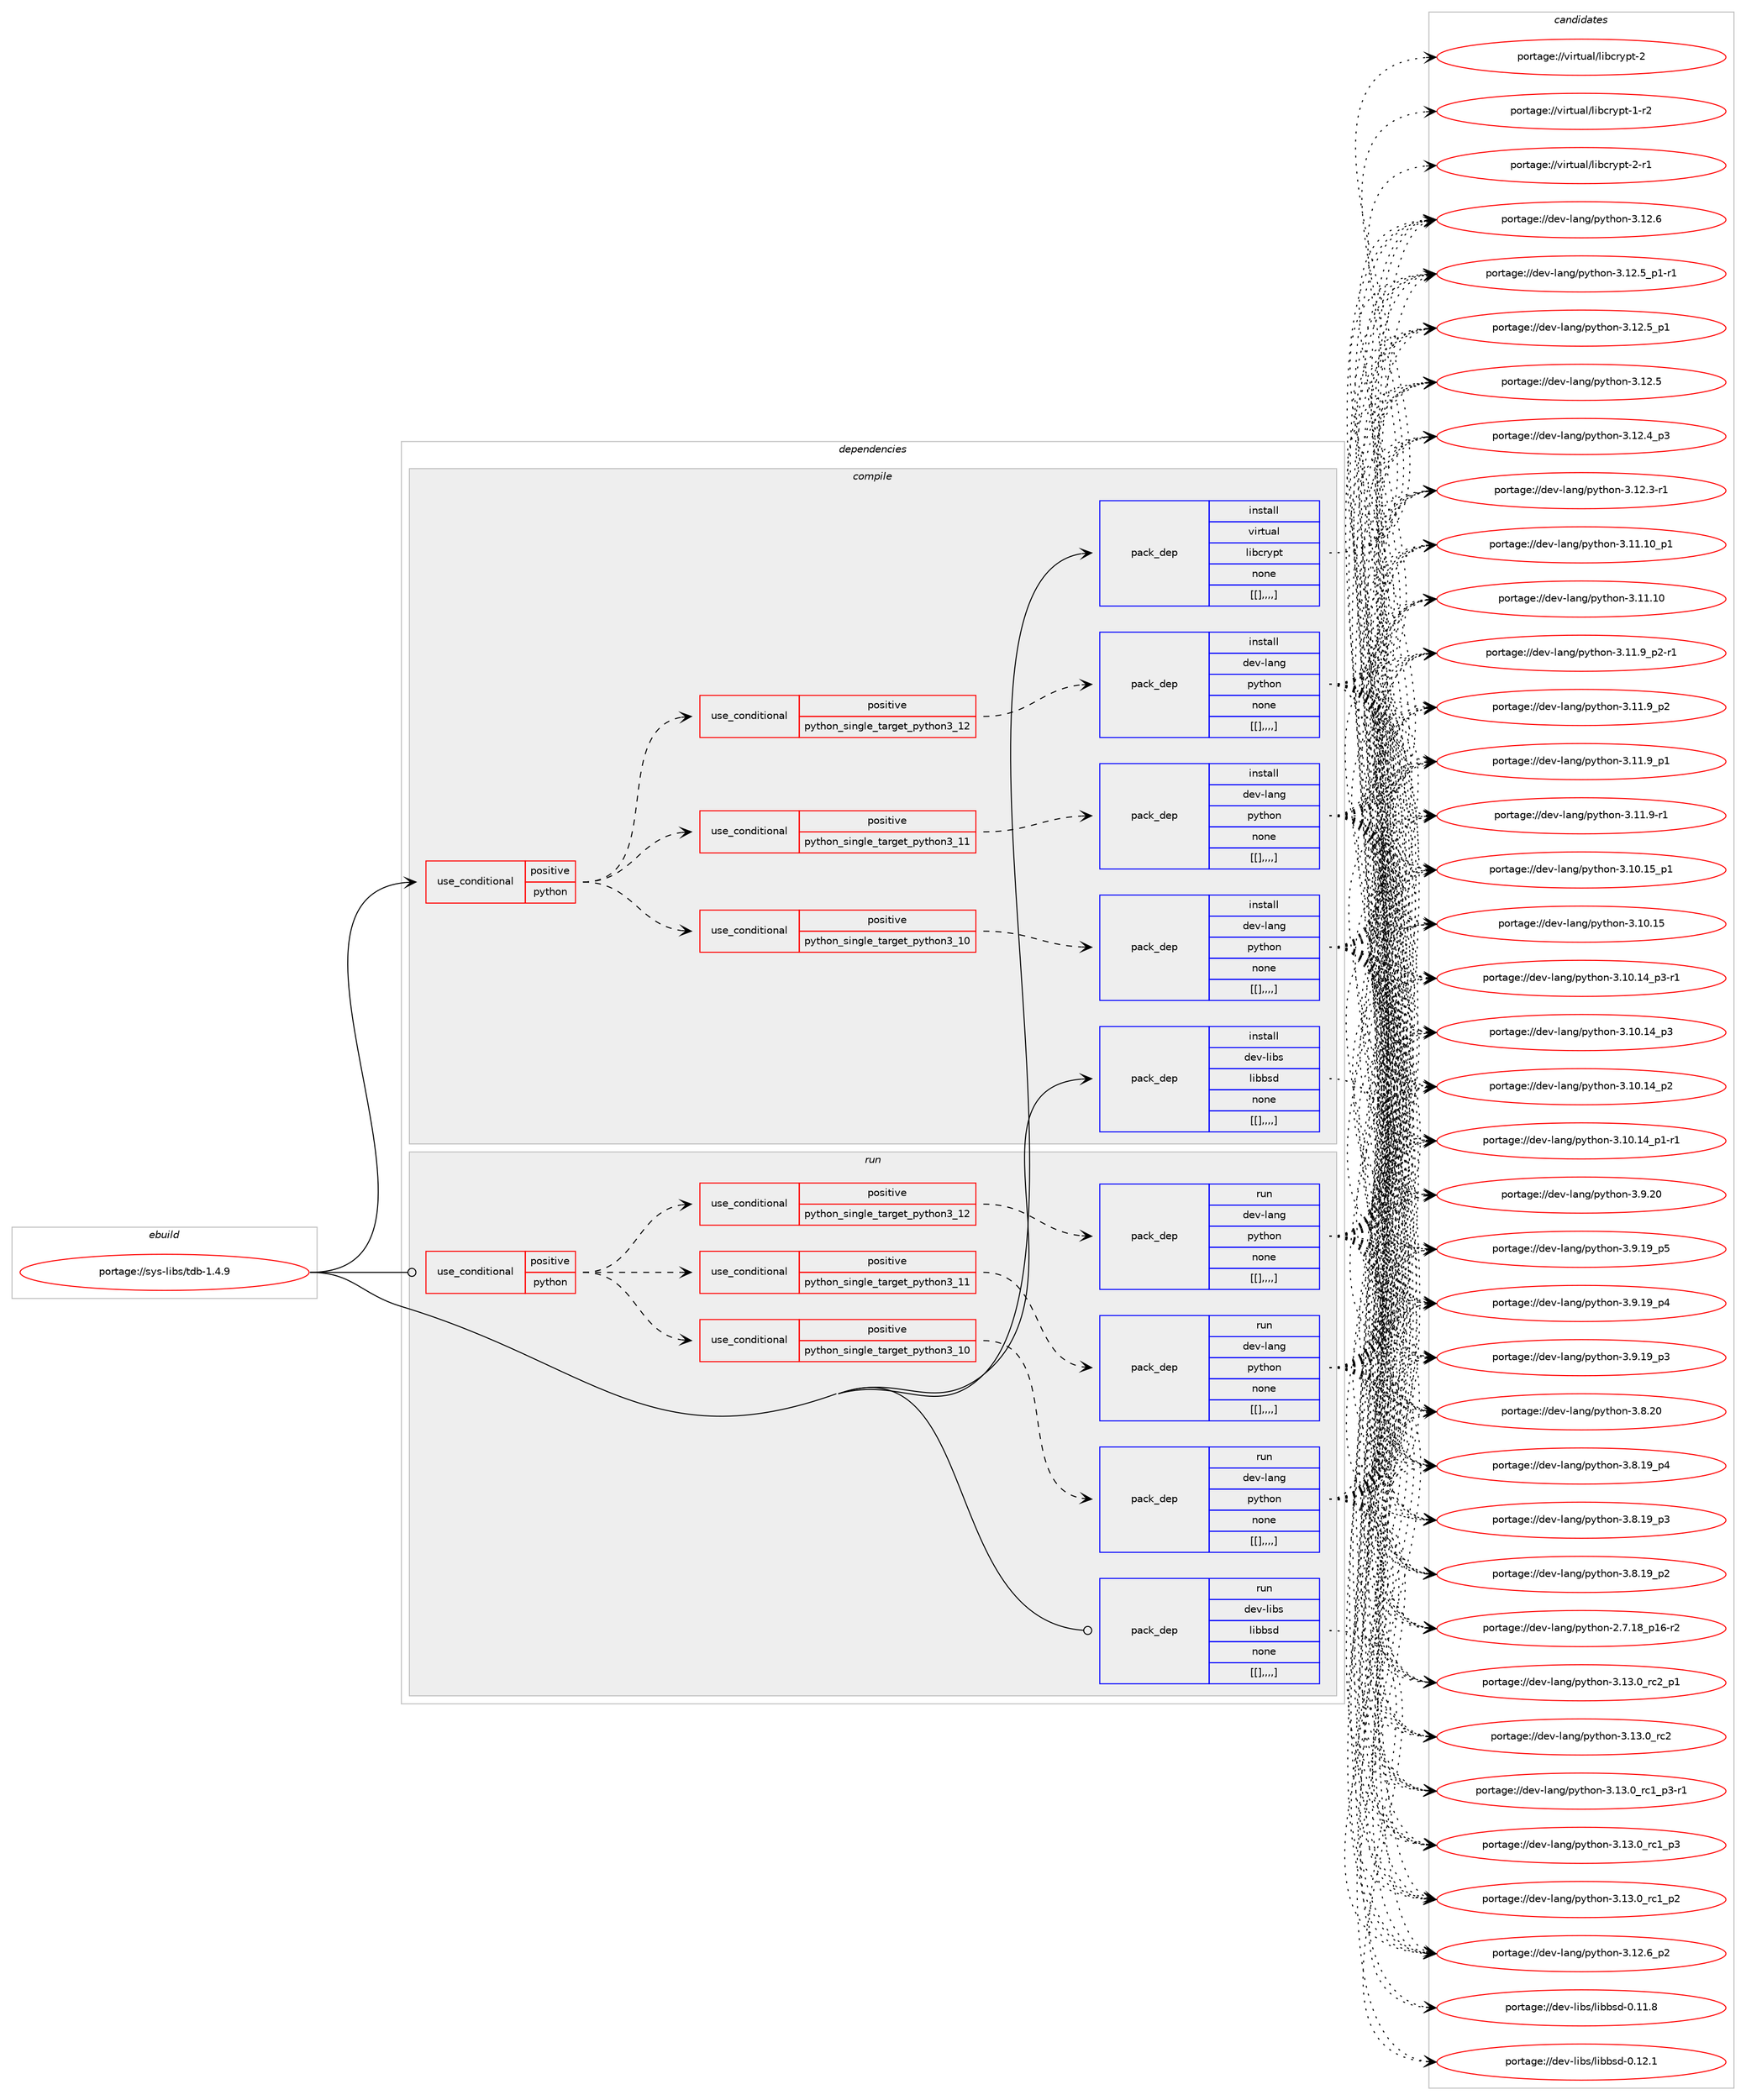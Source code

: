 digraph prolog {

# *************
# Graph options
# *************

newrank=true;
concentrate=true;
compound=true;
graph [rankdir=LR,fontname=Helvetica,fontsize=10,ranksep=1.5];#, ranksep=2.5, nodesep=0.2];
edge  [arrowhead=vee];
node  [fontname=Helvetica,fontsize=10];

# **********
# The ebuild
# **********

subgraph cluster_leftcol {
color=gray;
label=<<i>ebuild</i>>;
id [label="portage://sys-libs/tdb-1.4.9", color=red, width=4, href="../sys-libs/tdb-1.4.9.svg"];
}

# ****************
# The dependencies
# ****************

subgraph cluster_midcol {
color=gray;
label=<<i>dependencies</i>>;
subgraph cluster_compile {
fillcolor="#eeeeee";
style=filled;
label=<<i>compile</i>>;
subgraph cond10561 {
dependency28383 [label=<<TABLE BORDER="0" CELLBORDER="1" CELLSPACING="0" CELLPADDING="4"><TR><TD ROWSPAN="3" CELLPADDING="10">use_conditional</TD></TR><TR><TD>positive</TD></TR><TR><TD>python</TD></TR></TABLE>>, shape=none, color=red];
subgraph cond10562 {
dependency28384 [label=<<TABLE BORDER="0" CELLBORDER="1" CELLSPACING="0" CELLPADDING="4"><TR><TD ROWSPAN="3" CELLPADDING="10">use_conditional</TD></TR><TR><TD>positive</TD></TR><TR><TD>python_single_target_python3_10</TD></TR></TABLE>>, shape=none, color=red];
subgraph pack17744 {
dependency28385 [label=<<TABLE BORDER="0" CELLBORDER="1" CELLSPACING="0" CELLPADDING="4" WIDTH="220"><TR><TD ROWSPAN="6" CELLPADDING="30">pack_dep</TD></TR><TR><TD WIDTH="110">install</TD></TR><TR><TD>dev-lang</TD></TR><TR><TD>python</TD></TR><TR><TD>none</TD></TR><TR><TD>[[],,,,]</TD></TR></TABLE>>, shape=none, color=blue];
}
dependency28384:e -> dependency28385:w [weight=20,style="dashed",arrowhead="vee"];
}
dependency28383:e -> dependency28384:w [weight=20,style="dashed",arrowhead="vee"];
subgraph cond10563 {
dependency28386 [label=<<TABLE BORDER="0" CELLBORDER="1" CELLSPACING="0" CELLPADDING="4"><TR><TD ROWSPAN="3" CELLPADDING="10">use_conditional</TD></TR><TR><TD>positive</TD></TR><TR><TD>python_single_target_python3_11</TD></TR></TABLE>>, shape=none, color=red];
subgraph pack17745 {
dependency28387 [label=<<TABLE BORDER="0" CELLBORDER="1" CELLSPACING="0" CELLPADDING="4" WIDTH="220"><TR><TD ROWSPAN="6" CELLPADDING="30">pack_dep</TD></TR><TR><TD WIDTH="110">install</TD></TR><TR><TD>dev-lang</TD></TR><TR><TD>python</TD></TR><TR><TD>none</TD></TR><TR><TD>[[],,,,]</TD></TR></TABLE>>, shape=none, color=blue];
}
dependency28386:e -> dependency28387:w [weight=20,style="dashed",arrowhead="vee"];
}
dependency28383:e -> dependency28386:w [weight=20,style="dashed",arrowhead="vee"];
subgraph cond10564 {
dependency28388 [label=<<TABLE BORDER="0" CELLBORDER="1" CELLSPACING="0" CELLPADDING="4"><TR><TD ROWSPAN="3" CELLPADDING="10">use_conditional</TD></TR><TR><TD>positive</TD></TR><TR><TD>python_single_target_python3_12</TD></TR></TABLE>>, shape=none, color=red];
subgraph pack17746 {
dependency28389 [label=<<TABLE BORDER="0" CELLBORDER="1" CELLSPACING="0" CELLPADDING="4" WIDTH="220"><TR><TD ROWSPAN="6" CELLPADDING="30">pack_dep</TD></TR><TR><TD WIDTH="110">install</TD></TR><TR><TD>dev-lang</TD></TR><TR><TD>python</TD></TR><TR><TD>none</TD></TR><TR><TD>[[],,,,]</TD></TR></TABLE>>, shape=none, color=blue];
}
dependency28388:e -> dependency28389:w [weight=20,style="dashed",arrowhead="vee"];
}
dependency28383:e -> dependency28388:w [weight=20,style="dashed",arrowhead="vee"];
}
id:e -> dependency28383:w [weight=20,style="solid",arrowhead="vee"];
subgraph pack17747 {
dependency28390 [label=<<TABLE BORDER="0" CELLBORDER="1" CELLSPACING="0" CELLPADDING="4" WIDTH="220"><TR><TD ROWSPAN="6" CELLPADDING="30">pack_dep</TD></TR><TR><TD WIDTH="110">install</TD></TR><TR><TD>dev-libs</TD></TR><TR><TD>libbsd</TD></TR><TR><TD>none</TD></TR><TR><TD>[[],,,,]</TD></TR></TABLE>>, shape=none, color=blue];
}
id:e -> dependency28390:w [weight=20,style="solid",arrowhead="vee"];
subgraph pack17748 {
dependency28391 [label=<<TABLE BORDER="0" CELLBORDER="1" CELLSPACING="0" CELLPADDING="4" WIDTH="220"><TR><TD ROWSPAN="6" CELLPADDING="30">pack_dep</TD></TR><TR><TD WIDTH="110">install</TD></TR><TR><TD>virtual</TD></TR><TR><TD>libcrypt</TD></TR><TR><TD>none</TD></TR><TR><TD>[[],,,,]</TD></TR></TABLE>>, shape=none, color=blue];
}
id:e -> dependency28391:w [weight=20,style="solid",arrowhead="vee"];
}
subgraph cluster_compileandrun {
fillcolor="#eeeeee";
style=filled;
label=<<i>compile and run</i>>;
}
subgraph cluster_run {
fillcolor="#eeeeee";
style=filled;
label=<<i>run</i>>;
subgraph cond10565 {
dependency28392 [label=<<TABLE BORDER="0" CELLBORDER="1" CELLSPACING="0" CELLPADDING="4"><TR><TD ROWSPAN="3" CELLPADDING="10">use_conditional</TD></TR><TR><TD>positive</TD></TR><TR><TD>python</TD></TR></TABLE>>, shape=none, color=red];
subgraph cond10566 {
dependency28393 [label=<<TABLE BORDER="0" CELLBORDER="1" CELLSPACING="0" CELLPADDING="4"><TR><TD ROWSPAN="3" CELLPADDING="10">use_conditional</TD></TR><TR><TD>positive</TD></TR><TR><TD>python_single_target_python3_10</TD></TR></TABLE>>, shape=none, color=red];
subgraph pack17749 {
dependency28394 [label=<<TABLE BORDER="0" CELLBORDER="1" CELLSPACING="0" CELLPADDING="4" WIDTH="220"><TR><TD ROWSPAN="6" CELLPADDING="30">pack_dep</TD></TR><TR><TD WIDTH="110">run</TD></TR><TR><TD>dev-lang</TD></TR><TR><TD>python</TD></TR><TR><TD>none</TD></TR><TR><TD>[[],,,,]</TD></TR></TABLE>>, shape=none, color=blue];
}
dependency28393:e -> dependency28394:w [weight=20,style="dashed",arrowhead="vee"];
}
dependency28392:e -> dependency28393:w [weight=20,style="dashed",arrowhead="vee"];
subgraph cond10567 {
dependency28395 [label=<<TABLE BORDER="0" CELLBORDER="1" CELLSPACING="0" CELLPADDING="4"><TR><TD ROWSPAN="3" CELLPADDING="10">use_conditional</TD></TR><TR><TD>positive</TD></TR><TR><TD>python_single_target_python3_11</TD></TR></TABLE>>, shape=none, color=red];
subgraph pack17750 {
dependency28396 [label=<<TABLE BORDER="0" CELLBORDER="1" CELLSPACING="0" CELLPADDING="4" WIDTH="220"><TR><TD ROWSPAN="6" CELLPADDING="30">pack_dep</TD></TR><TR><TD WIDTH="110">run</TD></TR><TR><TD>dev-lang</TD></TR><TR><TD>python</TD></TR><TR><TD>none</TD></TR><TR><TD>[[],,,,]</TD></TR></TABLE>>, shape=none, color=blue];
}
dependency28395:e -> dependency28396:w [weight=20,style="dashed",arrowhead="vee"];
}
dependency28392:e -> dependency28395:w [weight=20,style="dashed",arrowhead="vee"];
subgraph cond10568 {
dependency28397 [label=<<TABLE BORDER="0" CELLBORDER="1" CELLSPACING="0" CELLPADDING="4"><TR><TD ROWSPAN="3" CELLPADDING="10">use_conditional</TD></TR><TR><TD>positive</TD></TR><TR><TD>python_single_target_python3_12</TD></TR></TABLE>>, shape=none, color=red];
subgraph pack17751 {
dependency28398 [label=<<TABLE BORDER="0" CELLBORDER="1" CELLSPACING="0" CELLPADDING="4" WIDTH="220"><TR><TD ROWSPAN="6" CELLPADDING="30">pack_dep</TD></TR><TR><TD WIDTH="110">run</TD></TR><TR><TD>dev-lang</TD></TR><TR><TD>python</TD></TR><TR><TD>none</TD></TR><TR><TD>[[],,,,]</TD></TR></TABLE>>, shape=none, color=blue];
}
dependency28397:e -> dependency28398:w [weight=20,style="dashed",arrowhead="vee"];
}
dependency28392:e -> dependency28397:w [weight=20,style="dashed",arrowhead="vee"];
}
id:e -> dependency28392:w [weight=20,style="solid",arrowhead="odot"];
subgraph pack17752 {
dependency28399 [label=<<TABLE BORDER="0" CELLBORDER="1" CELLSPACING="0" CELLPADDING="4" WIDTH="220"><TR><TD ROWSPAN="6" CELLPADDING="30">pack_dep</TD></TR><TR><TD WIDTH="110">run</TD></TR><TR><TD>dev-libs</TD></TR><TR><TD>libbsd</TD></TR><TR><TD>none</TD></TR><TR><TD>[[],,,,]</TD></TR></TABLE>>, shape=none, color=blue];
}
id:e -> dependency28399:w [weight=20,style="solid",arrowhead="odot"];
}
}

# **************
# The candidates
# **************

subgraph cluster_choices {
rank=same;
color=gray;
label=<<i>candidates</i>>;

subgraph choice17744 {
color=black;
nodesep=1;
choice100101118451089711010347112121116104111110455146495146489511499509511249 [label="portage://dev-lang/python-3.13.0_rc2_p1", color=red, width=4,href="../dev-lang/python-3.13.0_rc2_p1.svg"];
choice10010111845108971101034711212111610411111045514649514648951149950 [label="portage://dev-lang/python-3.13.0_rc2", color=red, width=4,href="../dev-lang/python-3.13.0_rc2.svg"];
choice1001011184510897110103471121211161041111104551464951464895114994995112514511449 [label="portage://dev-lang/python-3.13.0_rc1_p3-r1", color=red, width=4,href="../dev-lang/python-3.13.0_rc1_p3-r1.svg"];
choice100101118451089711010347112121116104111110455146495146489511499499511251 [label="portage://dev-lang/python-3.13.0_rc1_p3", color=red, width=4,href="../dev-lang/python-3.13.0_rc1_p3.svg"];
choice100101118451089711010347112121116104111110455146495146489511499499511250 [label="portage://dev-lang/python-3.13.0_rc1_p2", color=red, width=4,href="../dev-lang/python-3.13.0_rc1_p2.svg"];
choice100101118451089711010347112121116104111110455146495046549511250 [label="portage://dev-lang/python-3.12.6_p2", color=red, width=4,href="../dev-lang/python-3.12.6_p2.svg"];
choice10010111845108971101034711212111610411111045514649504654 [label="portage://dev-lang/python-3.12.6", color=red, width=4,href="../dev-lang/python-3.12.6.svg"];
choice1001011184510897110103471121211161041111104551464950465395112494511449 [label="portage://dev-lang/python-3.12.5_p1-r1", color=red, width=4,href="../dev-lang/python-3.12.5_p1-r1.svg"];
choice100101118451089711010347112121116104111110455146495046539511249 [label="portage://dev-lang/python-3.12.5_p1", color=red, width=4,href="../dev-lang/python-3.12.5_p1.svg"];
choice10010111845108971101034711212111610411111045514649504653 [label="portage://dev-lang/python-3.12.5", color=red, width=4,href="../dev-lang/python-3.12.5.svg"];
choice100101118451089711010347112121116104111110455146495046529511251 [label="portage://dev-lang/python-3.12.4_p3", color=red, width=4,href="../dev-lang/python-3.12.4_p3.svg"];
choice100101118451089711010347112121116104111110455146495046514511449 [label="portage://dev-lang/python-3.12.3-r1", color=red, width=4,href="../dev-lang/python-3.12.3-r1.svg"];
choice10010111845108971101034711212111610411111045514649494649489511249 [label="portage://dev-lang/python-3.11.10_p1", color=red, width=4,href="../dev-lang/python-3.11.10_p1.svg"];
choice1001011184510897110103471121211161041111104551464949464948 [label="portage://dev-lang/python-3.11.10", color=red, width=4,href="../dev-lang/python-3.11.10.svg"];
choice1001011184510897110103471121211161041111104551464949465795112504511449 [label="portage://dev-lang/python-3.11.9_p2-r1", color=red, width=4,href="../dev-lang/python-3.11.9_p2-r1.svg"];
choice100101118451089711010347112121116104111110455146494946579511250 [label="portage://dev-lang/python-3.11.9_p2", color=red, width=4,href="../dev-lang/python-3.11.9_p2.svg"];
choice100101118451089711010347112121116104111110455146494946579511249 [label="portage://dev-lang/python-3.11.9_p1", color=red, width=4,href="../dev-lang/python-3.11.9_p1.svg"];
choice100101118451089711010347112121116104111110455146494946574511449 [label="portage://dev-lang/python-3.11.9-r1", color=red, width=4,href="../dev-lang/python-3.11.9-r1.svg"];
choice10010111845108971101034711212111610411111045514649484649539511249 [label="portage://dev-lang/python-3.10.15_p1", color=red, width=4,href="../dev-lang/python-3.10.15_p1.svg"];
choice1001011184510897110103471121211161041111104551464948464953 [label="portage://dev-lang/python-3.10.15", color=red, width=4,href="../dev-lang/python-3.10.15.svg"];
choice100101118451089711010347112121116104111110455146494846495295112514511449 [label="portage://dev-lang/python-3.10.14_p3-r1", color=red, width=4,href="../dev-lang/python-3.10.14_p3-r1.svg"];
choice10010111845108971101034711212111610411111045514649484649529511251 [label="portage://dev-lang/python-3.10.14_p3", color=red, width=4,href="../dev-lang/python-3.10.14_p3.svg"];
choice10010111845108971101034711212111610411111045514649484649529511250 [label="portage://dev-lang/python-3.10.14_p2", color=red, width=4,href="../dev-lang/python-3.10.14_p2.svg"];
choice100101118451089711010347112121116104111110455146494846495295112494511449 [label="portage://dev-lang/python-3.10.14_p1-r1", color=red, width=4,href="../dev-lang/python-3.10.14_p1-r1.svg"];
choice10010111845108971101034711212111610411111045514657465048 [label="portage://dev-lang/python-3.9.20", color=red, width=4,href="../dev-lang/python-3.9.20.svg"];
choice100101118451089711010347112121116104111110455146574649579511253 [label="portage://dev-lang/python-3.9.19_p5", color=red, width=4,href="../dev-lang/python-3.9.19_p5.svg"];
choice100101118451089711010347112121116104111110455146574649579511252 [label="portage://dev-lang/python-3.9.19_p4", color=red, width=4,href="../dev-lang/python-3.9.19_p4.svg"];
choice100101118451089711010347112121116104111110455146574649579511251 [label="portage://dev-lang/python-3.9.19_p3", color=red, width=4,href="../dev-lang/python-3.9.19_p3.svg"];
choice10010111845108971101034711212111610411111045514656465048 [label="portage://dev-lang/python-3.8.20", color=red, width=4,href="../dev-lang/python-3.8.20.svg"];
choice100101118451089711010347112121116104111110455146564649579511252 [label="portage://dev-lang/python-3.8.19_p4", color=red, width=4,href="../dev-lang/python-3.8.19_p4.svg"];
choice100101118451089711010347112121116104111110455146564649579511251 [label="portage://dev-lang/python-3.8.19_p3", color=red, width=4,href="../dev-lang/python-3.8.19_p3.svg"];
choice100101118451089711010347112121116104111110455146564649579511250 [label="portage://dev-lang/python-3.8.19_p2", color=red, width=4,href="../dev-lang/python-3.8.19_p2.svg"];
choice100101118451089711010347112121116104111110455046554649569511249544511450 [label="portage://dev-lang/python-2.7.18_p16-r2", color=red, width=4,href="../dev-lang/python-2.7.18_p16-r2.svg"];
dependency28385:e -> choice100101118451089711010347112121116104111110455146495146489511499509511249:w [style=dotted,weight="100"];
dependency28385:e -> choice10010111845108971101034711212111610411111045514649514648951149950:w [style=dotted,weight="100"];
dependency28385:e -> choice1001011184510897110103471121211161041111104551464951464895114994995112514511449:w [style=dotted,weight="100"];
dependency28385:e -> choice100101118451089711010347112121116104111110455146495146489511499499511251:w [style=dotted,weight="100"];
dependency28385:e -> choice100101118451089711010347112121116104111110455146495146489511499499511250:w [style=dotted,weight="100"];
dependency28385:e -> choice100101118451089711010347112121116104111110455146495046549511250:w [style=dotted,weight="100"];
dependency28385:e -> choice10010111845108971101034711212111610411111045514649504654:w [style=dotted,weight="100"];
dependency28385:e -> choice1001011184510897110103471121211161041111104551464950465395112494511449:w [style=dotted,weight="100"];
dependency28385:e -> choice100101118451089711010347112121116104111110455146495046539511249:w [style=dotted,weight="100"];
dependency28385:e -> choice10010111845108971101034711212111610411111045514649504653:w [style=dotted,weight="100"];
dependency28385:e -> choice100101118451089711010347112121116104111110455146495046529511251:w [style=dotted,weight="100"];
dependency28385:e -> choice100101118451089711010347112121116104111110455146495046514511449:w [style=dotted,weight="100"];
dependency28385:e -> choice10010111845108971101034711212111610411111045514649494649489511249:w [style=dotted,weight="100"];
dependency28385:e -> choice1001011184510897110103471121211161041111104551464949464948:w [style=dotted,weight="100"];
dependency28385:e -> choice1001011184510897110103471121211161041111104551464949465795112504511449:w [style=dotted,weight="100"];
dependency28385:e -> choice100101118451089711010347112121116104111110455146494946579511250:w [style=dotted,weight="100"];
dependency28385:e -> choice100101118451089711010347112121116104111110455146494946579511249:w [style=dotted,weight="100"];
dependency28385:e -> choice100101118451089711010347112121116104111110455146494946574511449:w [style=dotted,weight="100"];
dependency28385:e -> choice10010111845108971101034711212111610411111045514649484649539511249:w [style=dotted,weight="100"];
dependency28385:e -> choice1001011184510897110103471121211161041111104551464948464953:w [style=dotted,weight="100"];
dependency28385:e -> choice100101118451089711010347112121116104111110455146494846495295112514511449:w [style=dotted,weight="100"];
dependency28385:e -> choice10010111845108971101034711212111610411111045514649484649529511251:w [style=dotted,weight="100"];
dependency28385:e -> choice10010111845108971101034711212111610411111045514649484649529511250:w [style=dotted,weight="100"];
dependency28385:e -> choice100101118451089711010347112121116104111110455146494846495295112494511449:w [style=dotted,weight="100"];
dependency28385:e -> choice10010111845108971101034711212111610411111045514657465048:w [style=dotted,weight="100"];
dependency28385:e -> choice100101118451089711010347112121116104111110455146574649579511253:w [style=dotted,weight="100"];
dependency28385:e -> choice100101118451089711010347112121116104111110455146574649579511252:w [style=dotted,weight="100"];
dependency28385:e -> choice100101118451089711010347112121116104111110455146574649579511251:w [style=dotted,weight="100"];
dependency28385:e -> choice10010111845108971101034711212111610411111045514656465048:w [style=dotted,weight="100"];
dependency28385:e -> choice100101118451089711010347112121116104111110455146564649579511252:w [style=dotted,weight="100"];
dependency28385:e -> choice100101118451089711010347112121116104111110455146564649579511251:w [style=dotted,weight="100"];
dependency28385:e -> choice100101118451089711010347112121116104111110455146564649579511250:w [style=dotted,weight="100"];
dependency28385:e -> choice100101118451089711010347112121116104111110455046554649569511249544511450:w [style=dotted,weight="100"];
}
subgraph choice17745 {
color=black;
nodesep=1;
choice100101118451089711010347112121116104111110455146495146489511499509511249 [label="portage://dev-lang/python-3.13.0_rc2_p1", color=red, width=4,href="../dev-lang/python-3.13.0_rc2_p1.svg"];
choice10010111845108971101034711212111610411111045514649514648951149950 [label="portage://dev-lang/python-3.13.0_rc2", color=red, width=4,href="../dev-lang/python-3.13.0_rc2.svg"];
choice1001011184510897110103471121211161041111104551464951464895114994995112514511449 [label="portage://dev-lang/python-3.13.0_rc1_p3-r1", color=red, width=4,href="../dev-lang/python-3.13.0_rc1_p3-r1.svg"];
choice100101118451089711010347112121116104111110455146495146489511499499511251 [label="portage://dev-lang/python-3.13.0_rc1_p3", color=red, width=4,href="../dev-lang/python-3.13.0_rc1_p3.svg"];
choice100101118451089711010347112121116104111110455146495146489511499499511250 [label="portage://dev-lang/python-3.13.0_rc1_p2", color=red, width=4,href="../dev-lang/python-3.13.0_rc1_p2.svg"];
choice100101118451089711010347112121116104111110455146495046549511250 [label="portage://dev-lang/python-3.12.6_p2", color=red, width=4,href="../dev-lang/python-3.12.6_p2.svg"];
choice10010111845108971101034711212111610411111045514649504654 [label="portage://dev-lang/python-3.12.6", color=red, width=4,href="../dev-lang/python-3.12.6.svg"];
choice1001011184510897110103471121211161041111104551464950465395112494511449 [label="portage://dev-lang/python-3.12.5_p1-r1", color=red, width=4,href="../dev-lang/python-3.12.5_p1-r1.svg"];
choice100101118451089711010347112121116104111110455146495046539511249 [label="portage://dev-lang/python-3.12.5_p1", color=red, width=4,href="../dev-lang/python-3.12.5_p1.svg"];
choice10010111845108971101034711212111610411111045514649504653 [label="portage://dev-lang/python-3.12.5", color=red, width=4,href="../dev-lang/python-3.12.5.svg"];
choice100101118451089711010347112121116104111110455146495046529511251 [label="portage://dev-lang/python-3.12.4_p3", color=red, width=4,href="../dev-lang/python-3.12.4_p3.svg"];
choice100101118451089711010347112121116104111110455146495046514511449 [label="portage://dev-lang/python-3.12.3-r1", color=red, width=4,href="../dev-lang/python-3.12.3-r1.svg"];
choice10010111845108971101034711212111610411111045514649494649489511249 [label="portage://dev-lang/python-3.11.10_p1", color=red, width=4,href="../dev-lang/python-3.11.10_p1.svg"];
choice1001011184510897110103471121211161041111104551464949464948 [label="portage://dev-lang/python-3.11.10", color=red, width=4,href="../dev-lang/python-3.11.10.svg"];
choice1001011184510897110103471121211161041111104551464949465795112504511449 [label="portage://dev-lang/python-3.11.9_p2-r1", color=red, width=4,href="../dev-lang/python-3.11.9_p2-r1.svg"];
choice100101118451089711010347112121116104111110455146494946579511250 [label="portage://dev-lang/python-3.11.9_p2", color=red, width=4,href="../dev-lang/python-3.11.9_p2.svg"];
choice100101118451089711010347112121116104111110455146494946579511249 [label="portage://dev-lang/python-3.11.9_p1", color=red, width=4,href="../dev-lang/python-3.11.9_p1.svg"];
choice100101118451089711010347112121116104111110455146494946574511449 [label="portage://dev-lang/python-3.11.9-r1", color=red, width=4,href="../dev-lang/python-3.11.9-r1.svg"];
choice10010111845108971101034711212111610411111045514649484649539511249 [label="portage://dev-lang/python-3.10.15_p1", color=red, width=4,href="../dev-lang/python-3.10.15_p1.svg"];
choice1001011184510897110103471121211161041111104551464948464953 [label="portage://dev-lang/python-3.10.15", color=red, width=4,href="../dev-lang/python-3.10.15.svg"];
choice100101118451089711010347112121116104111110455146494846495295112514511449 [label="portage://dev-lang/python-3.10.14_p3-r1", color=red, width=4,href="../dev-lang/python-3.10.14_p3-r1.svg"];
choice10010111845108971101034711212111610411111045514649484649529511251 [label="portage://dev-lang/python-3.10.14_p3", color=red, width=4,href="../dev-lang/python-3.10.14_p3.svg"];
choice10010111845108971101034711212111610411111045514649484649529511250 [label="portage://dev-lang/python-3.10.14_p2", color=red, width=4,href="../dev-lang/python-3.10.14_p2.svg"];
choice100101118451089711010347112121116104111110455146494846495295112494511449 [label="portage://dev-lang/python-3.10.14_p1-r1", color=red, width=4,href="../dev-lang/python-3.10.14_p1-r1.svg"];
choice10010111845108971101034711212111610411111045514657465048 [label="portage://dev-lang/python-3.9.20", color=red, width=4,href="../dev-lang/python-3.9.20.svg"];
choice100101118451089711010347112121116104111110455146574649579511253 [label="portage://dev-lang/python-3.9.19_p5", color=red, width=4,href="../dev-lang/python-3.9.19_p5.svg"];
choice100101118451089711010347112121116104111110455146574649579511252 [label="portage://dev-lang/python-3.9.19_p4", color=red, width=4,href="../dev-lang/python-3.9.19_p4.svg"];
choice100101118451089711010347112121116104111110455146574649579511251 [label="portage://dev-lang/python-3.9.19_p3", color=red, width=4,href="../dev-lang/python-3.9.19_p3.svg"];
choice10010111845108971101034711212111610411111045514656465048 [label="portage://dev-lang/python-3.8.20", color=red, width=4,href="../dev-lang/python-3.8.20.svg"];
choice100101118451089711010347112121116104111110455146564649579511252 [label="portage://dev-lang/python-3.8.19_p4", color=red, width=4,href="../dev-lang/python-3.8.19_p4.svg"];
choice100101118451089711010347112121116104111110455146564649579511251 [label="portage://dev-lang/python-3.8.19_p3", color=red, width=4,href="../dev-lang/python-3.8.19_p3.svg"];
choice100101118451089711010347112121116104111110455146564649579511250 [label="portage://dev-lang/python-3.8.19_p2", color=red, width=4,href="../dev-lang/python-3.8.19_p2.svg"];
choice100101118451089711010347112121116104111110455046554649569511249544511450 [label="portage://dev-lang/python-2.7.18_p16-r2", color=red, width=4,href="../dev-lang/python-2.7.18_p16-r2.svg"];
dependency28387:e -> choice100101118451089711010347112121116104111110455146495146489511499509511249:w [style=dotted,weight="100"];
dependency28387:e -> choice10010111845108971101034711212111610411111045514649514648951149950:w [style=dotted,weight="100"];
dependency28387:e -> choice1001011184510897110103471121211161041111104551464951464895114994995112514511449:w [style=dotted,weight="100"];
dependency28387:e -> choice100101118451089711010347112121116104111110455146495146489511499499511251:w [style=dotted,weight="100"];
dependency28387:e -> choice100101118451089711010347112121116104111110455146495146489511499499511250:w [style=dotted,weight="100"];
dependency28387:e -> choice100101118451089711010347112121116104111110455146495046549511250:w [style=dotted,weight="100"];
dependency28387:e -> choice10010111845108971101034711212111610411111045514649504654:w [style=dotted,weight="100"];
dependency28387:e -> choice1001011184510897110103471121211161041111104551464950465395112494511449:w [style=dotted,weight="100"];
dependency28387:e -> choice100101118451089711010347112121116104111110455146495046539511249:w [style=dotted,weight="100"];
dependency28387:e -> choice10010111845108971101034711212111610411111045514649504653:w [style=dotted,weight="100"];
dependency28387:e -> choice100101118451089711010347112121116104111110455146495046529511251:w [style=dotted,weight="100"];
dependency28387:e -> choice100101118451089711010347112121116104111110455146495046514511449:w [style=dotted,weight="100"];
dependency28387:e -> choice10010111845108971101034711212111610411111045514649494649489511249:w [style=dotted,weight="100"];
dependency28387:e -> choice1001011184510897110103471121211161041111104551464949464948:w [style=dotted,weight="100"];
dependency28387:e -> choice1001011184510897110103471121211161041111104551464949465795112504511449:w [style=dotted,weight="100"];
dependency28387:e -> choice100101118451089711010347112121116104111110455146494946579511250:w [style=dotted,weight="100"];
dependency28387:e -> choice100101118451089711010347112121116104111110455146494946579511249:w [style=dotted,weight="100"];
dependency28387:e -> choice100101118451089711010347112121116104111110455146494946574511449:w [style=dotted,weight="100"];
dependency28387:e -> choice10010111845108971101034711212111610411111045514649484649539511249:w [style=dotted,weight="100"];
dependency28387:e -> choice1001011184510897110103471121211161041111104551464948464953:w [style=dotted,weight="100"];
dependency28387:e -> choice100101118451089711010347112121116104111110455146494846495295112514511449:w [style=dotted,weight="100"];
dependency28387:e -> choice10010111845108971101034711212111610411111045514649484649529511251:w [style=dotted,weight="100"];
dependency28387:e -> choice10010111845108971101034711212111610411111045514649484649529511250:w [style=dotted,weight="100"];
dependency28387:e -> choice100101118451089711010347112121116104111110455146494846495295112494511449:w [style=dotted,weight="100"];
dependency28387:e -> choice10010111845108971101034711212111610411111045514657465048:w [style=dotted,weight="100"];
dependency28387:e -> choice100101118451089711010347112121116104111110455146574649579511253:w [style=dotted,weight="100"];
dependency28387:e -> choice100101118451089711010347112121116104111110455146574649579511252:w [style=dotted,weight="100"];
dependency28387:e -> choice100101118451089711010347112121116104111110455146574649579511251:w [style=dotted,weight="100"];
dependency28387:e -> choice10010111845108971101034711212111610411111045514656465048:w [style=dotted,weight="100"];
dependency28387:e -> choice100101118451089711010347112121116104111110455146564649579511252:w [style=dotted,weight="100"];
dependency28387:e -> choice100101118451089711010347112121116104111110455146564649579511251:w [style=dotted,weight="100"];
dependency28387:e -> choice100101118451089711010347112121116104111110455146564649579511250:w [style=dotted,weight="100"];
dependency28387:e -> choice100101118451089711010347112121116104111110455046554649569511249544511450:w [style=dotted,weight="100"];
}
subgraph choice17746 {
color=black;
nodesep=1;
choice100101118451089711010347112121116104111110455146495146489511499509511249 [label="portage://dev-lang/python-3.13.0_rc2_p1", color=red, width=4,href="../dev-lang/python-3.13.0_rc2_p1.svg"];
choice10010111845108971101034711212111610411111045514649514648951149950 [label="portage://dev-lang/python-3.13.0_rc2", color=red, width=4,href="../dev-lang/python-3.13.0_rc2.svg"];
choice1001011184510897110103471121211161041111104551464951464895114994995112514511449 [label="portage://dev-lang/python-3.13.0_rc1_p3-r1", color=red, width=4,href="../dev-lang/python-3.13.0_rc1_p3-r1.svg"];
choice100101118451089711010347112121116104111110455146495146489511499499511251 [label="portage://dev-lang/python-3.13.0_rc1_p3", color=red, width=4,href="../dev-lang/python-3.13.0_rc1_p3.svg"];
choice100101118451089711010347112121116104111110455146495146489511499499511250 [label="portage://dev-lang/python-3.13.0_rc1_p2", color=red, width=4,href="../dev-lang/python-3.13.0_rc1_p2.svg"];
choice100101118451089711010347112121116104111110455146495046549511250 [label="portage://dev-lang/python-3.12.6_p2", color=red, width=4,href="../dev-lang/python-3.12.6_p2.svg"];
choice10010111845108971101034711212111610411111045514649504654 [label="portage://dev-lang/python-3.12.6", color=red, width=4,href="../dev-lang/python-3.12.6.svg"];
choice1001011184510897110103471121211161041111104551464950465395112494511449 [label="portage://dev-lang/python-3.12.5_p1-r1", color=red, width=4,href="../dev-lang/python-3.12.5_p1-r1.svg"];
choice100101118451089711010347112121116104111110455146495046539511249 [label="portage://dev-lang/python-3.12.5_p1", color=red, width=4,href="../dev-lang/python-3.12.5_p1.svg"];
choice10010111845108971101034711212111610411111045514649504653 [label="portage://dev-lang/python-3.12.5", color=red, width=4,href="../dev-lang/python-3.12.5.svg"];
choice100101118451089711010347112121116104111110455146495046529511251 [label="portage://dev-lang/python-3.12.4_p3", color=red, width=4,href="../dev-lang/python-3.12.4_p3.svg"];
choice100101118451089711010347112121116104111110455146495046514511449 [label="portage://dev-lang/python-3.12.3-r1", color=red, width=4,href="../dev-lang/python-3.12.3-r1.svg"];
choice10010111845108971101034711212111610411111045514649494649489511249 [label="portage://dev-lang/python-3.11.10_p1", color=red, width=4,href="../dev-lang/python-3.11.10_p1.svg"];
choice1001011184510897110103471121211161041111104551464949464948 [label="portage://dev-lang/python-3.11.10", color=red, width=4,href="../dev-lang/python-3.11.10.svg"];
choice1001011184510897110103471121211161041111104551464949465795112504511449 [label="portage://dev-lang/python-3.11.9_p2-r1", color=red, width=4,href="../dev-lang/python-3.11.9_p2-r1.svg"];
choice100101118451089711010347112121116104111110455146494946579511250 [label="portage://dev-lang/python-3.11.9_p2", color=red, width=4,href="../dev-lang/python-3.11.9_p2.svg"];
choice100101118451089711010347112121116104111110455146494946579511249 [label="portage://dev-lang/python-3.11.9_p1", color=red, width=4,href="../dev-lang/python-3.11.9_p1.svg"];
choice100101118451089711010347112121116104111110455146494946574511449 [label="portage://dev-lang/python-3.11.9-r1", color=red, width=4,href="../dev-lang/python-3.11.9-r1.svg"];
choice10010111845108971101034711212111610411111045514649484649539511249 [label="portage://dev-lang/python-3.10.15_p1", color=red, width=4,href="../dev-lang/python-3.10.15_p1.svg"];
choice1001011184510897110103471121211161041111104551464948464953 [label="portage://dev-lang/python-3.10.15", color=red, width=4,href="../dev-lang/python-3.10.15.svg"];
choice100101118451089711010347112121116104111110455146494846495295112514511449 [label="portage://dev-lang/python-3.10.14_p3-r1", color=red, width=4,href="../dev-lang/python-3.10.14_p3-r1.svg"];
choice10010111845108971101034711212111610411111045514649484649529511251 [label="portage://dev-lang/python-3.10.14_p3", color=red, width=4,href="../dev-lang/python-3.10.14_p3.svg"];
choice10010111845108971101034711212111610411111045514649484649529511250 [label="portage://dev-lang/python-3.10.14_p2", color=red, width=4,href="../dev-lang/python-3.10.14_p2.svg"];
choice100101118451089711010347112121116104111110455146494846495295112494511449 [label="portage://dev-lang/python-3.10.14_p1-r1", color=red, width=4,href="../dev-lang/python-3.10.14_p1-r1.svg"];
choice10010111845108971101034711212111610411111045514657465048 [label="portage://dev-lang/python-3.9.20", color=red, width=4,href="../dev-lang/python-3.9.20.svg"];
choice100101118451089711010347112121116104111110455146574649579511253 [label="portage://dev-lang/python-3.9.19_p5", color=red, width=4,href="../dev-lang/python-3.9.19_p5.svg"];
choice100101118451089711010347112121116104111110455146574649579511252 [label="portage://dev-lang/python-3.9.19_p4", color=red, width=4,href="../dev-lang/python-3.9.19_p4.svg"];
choice100101118451089711010347112121116104111110455146574649579511251 [label="portage://dev-lang/python-3.9.19_p3", color=red, width=4,href="../dev-lang/python-3.9.19_p3.svg"];
choice10010111845108971101034711212111610411111045514656465048 [label="portage://dev-lang/python-3.8.20", color=red, width=4,href="../dev-lang/python-3.8.20.svg"];
choice100101118451089711010347112121116104111110455146564649579511252 [label="portage://dev-lang/python-3.8.19_p4", color=red, width=4,href="../dev-lang/python-3.8.19_p4.svg"];
choice100101118451089711010347112121116104111110455146564649579511251 [label="portage://dev-lang/python-3.8.19_p3", color=red, width=4,href="../dev-lang/python-3.8.19_p3.svg"];
choice100101118451089711010347112121116104111110455146564649579511250 [label="portage://dev-lang/python-3.8.19_p2", color=red, width=4,href="../dev-lang/python-3.8.19_p2.svg"];
choice100101118451089711010347112121116104111110455046554649569511249544511450 [label="portage://dev-lang/python-2.7.18_p16-r2", color=red, width=4,href="../dev-lang/python-2.7.18_p16-r2.svg"];
dependency28389:e -> choice100101118451089711010347112121116104111110455146495146489511499509511249:w [style=dotted,weight="100"];
dependency28389:e -> choice10010111845108971101034711212111610411111045514649514648951149950:w [style=dotted,weight="100"];
dependency28389:e -> choice1001011184510897110103471121211161041111104551464951464895114994995112514511449:w [style=dotted,weight="100"];
dependency28389:e -> choice100101118451089711010347112121116104111110455146495146489511499499511251:w [style=dotted,weight="100"];
dependency28389:e -> choice100101118451089711010347112121116104111110455146495146489511499499511250:w [style=dotted,weight="100"];
dependency28389:e -> choice100101118451089711010347112121116104111110455146495046549511250:w [style=dotted,weight="100"];
dependency28389:e -> choice10010111845108971101034711212111610411111045514649504654:w [style=dotted,weight="100"];
dependency28389:e -> choice1001011184510897110103471121211161041111104551464950465395112494511449:w [style=dotted,weight="100"];
dependency28389:e -> choice100101118451089711010347112121116104111110455146495046539511249:w [style=dotted,weight="100"];
dependency28389:e -> choice10010111845108971101034711212111610411111045514649504653:w [style=dotted,weight="100"];
dependency28389:e -> choice100101118451089711010347112121116104111110455146495046529511251:w [style=dotted,weight="100"];
dependency28389:e -> choice100101118451089711010347112121116104111110455146495046514511449:w [style=dotted,weight="100"];
dependency28389:e -> choice10010111845108971101034711212111610411111045514649494649489511249:w [style=dotted,weight="100"];
dependency28389:e -> choice1001011184510897110103471121211161041111104551464949464948:w [style=dotted,weight="100"];
dependency28389:e -> choice1001011184510897110103471121211161041111104551464949465795112504511449:w [style=dotted,weight="100"];
dependency28389:e -> choice100101118451089711010347112121116104111110455146494946579511250:w [style=dotted,weight="100"];
dependency28389:e -> choice100101118451089711010347112121116104111110455146494946579511249:w [style=dotted,weight="100"];
dependency28389:e -> choice100101118451089711010347112121116104111110455146494946574511449:w [style=dotted,weight="100"];
dependency28389:e -> choice10010111845108971101034711212111610411111045514649484649539511249:w [style=dotted,weight="100"];
dependency28389:e -> choice1001011184510897110103471121211161041111104551464948464953:w [style=dotted,weight="100"];
dependency28389:e -> choice100101118451089711010347112121116104111110455146494846495295112514511449:w [style=dotted,weight="100"];
dependency28389:e -> choice10010111845108971101034711212111610411111045514649484649529511251:w [style=dotted,weight="100"];
dependency28389:e -> choice10010111845108971101034711212111610411111045514649484649529511250:w [style=dotted,weight="100"];
dependency28389:e -> choice100101118451089711010347112121116104111110455146494846495295112494511449:w [style=dotted,weight="100"];
dependency28389:e -> choice10010111845108971101034711212111610411111045514657465048:w [style=dotted,weight="100"];
dependency28389:e -> choice100101118451089711010347112121116104111110455146574649579511253:w [style=dotted,weight="100"];
dependency28389:e -> choice100101118451089711010347112121116104111110455146574649579511252:w [style=dotted,weight="100"];
dependency28389:e -> choice100101118451089711010347112121116104111110455146574649579511251:w [style=dotted,weight="100"];
dependency28389:e -> choice10010111845108971101034711212111610411111045514656465048:w [style=dotted,weight="100"];
dependency28389:e -> choice100101118451089711010347112121116104111110455146564649579511252:w [style=dotted,weight="100"];
dependency28389:e -> choice100101118451089711010347112121116104111110455146564649579511251:w [style=dotted,weight="100"];
dependency28389:e -> choice100101118451089711010347112121116104111110455146564649579511250:w [style=dotted,weight="100"];
dependency28389:e -> choice100101118451089711010347112121116104111110455046554649569511249544511450:w [style=dotted,weight="100"];
}
subgraph choice17747 {
color=black;
nodesep=1;
choice100101118451081059811547108105989811510045484649504649 [label="portage://dev-libs/libbsd-0.12.1", color=red, width=4,href="../dev-libs/libbsd-0.12.1.svg"];
choice100101118451081059811547108105989811510045484649494656 [label="portage://dev-libs/libbsd-0.11.8", color=red, width=4,href="../dev-libs/libbsd-0.11.8.svg"];
dependency28390:e -> choice100101118451081059811547108105989811510045484649504649:w [style=dotted,weight="100"];
dependency28390:e -> choice100101118451081059811547108105989811510045484649494656:w [style=dotted,weight="100"];
}
subgraph choice17748 {
color=black;
nodesep=1;
choice1181051141161179710847108105989911412111211645504511449 [label="portage://virtual/libcrypt-2-r1", color=red, width=4,href="../virtual/libcrypt-2-r1.svg"];
choice118105114116117971084710810598991141211121164550 [label="portage://virtual/libcrypt-2", color=red, width=4,href="../virtual/libcrypt-2.svg"];
choice1181051141161179710847108105989911412111211645494511450 [label="portage://virtual/libcrypt-1-r2", color=red, width=4,href="../virtual/libcrypt-1-r2.svg"];
dependency28391:e -> choice1181051141161179710847108105989911412111211645504511449:w [style=dotted,weight="100"];
dependency28391:e -> choice118105114116117971084710810598991141211121164550:w [style=dotted,weight="100"];
dependency28391:e -> choice1181051141161179710847108105989911412111211645494511450:w [style=dotted,weight="100"];
}
subgraph choice17749 {
color=black;
nodesep=1;
choice100101118451089711010347112121116104111110455146495146489511499509511249 [label="portage://dev-lang/python-3.13.0_rc2_p1", color=red, width=4,href="../dev-lang/python-3.13.0_rc2_p1.svg"];
choice10010111845108971101034711212111610411111045514649514648951149950 [label="portage://dev-lang/python-3.13.0_rc2", color=red, width=4,href="../dev-lang/python-3.13.0_rc2.svg"];
choice1001011184510897110103471121211161041111104551464951464895114994995112514511449 [label="portage://dev-lang/python-3.13.0_rc1_p3-r1", color=red, width=4,href="../dev-lang/python-3.13.0_rc1_p3-r1.svg"];
choice100101118451089711010347112121116104111110455146495146489511499499511251 [label="portage://dev-lang/python-3.13.0_rc1_p3", color=red, width=4,href="../dev-lang/python-3.13.0_rc1_p3.svg"];
choice100101118451089711010347112121116104111110455146495146489511499499511250 [label="portage://dev-lang/python-3.13.0_rc1_p2", color=red, width=4,href="../dev-lang/python-3.13.0_rc1_p2.svg"];
choice100101118451089711010347112121116104111110455146495046549511250 [label="portage://dev-lang/python-3.12.6_p2", color=red, width=4,href="../dev-lang/python-3.12.6_p2.svg"];
choice10010111845108971101034711212111610411111045514649504654 [label="portage://dev-lang/python-3.12.6", color=red, width=4,href="../dev-lang/python-3.12.6.svg"];
choice1001011184510897110103471121211161041111104551464950465395112494511449 [label="portage://dev-lang/python-3.12.5_p1-r1", color=red, width=4,href="../dev-lang/python-3.12.5_p1-r1.svg"];
choice100101118451089711010347112121116104111110455146495046539511249 [label="portage://dev-lang/python-3.12.5_p1", color=red, width=4,href="../dev-lang/python-3.12.5_p1.svg"];
choice10010111845108971101034711212111610411111045514649504653 [label="portage://dev-lang/python-3.12.5", color=red, width=4,href="../dev-lang/python-3.12.5.svg"];
choice100101118451089711010347112121116104111110455146495046529511251 [label="portage://dev-lang/python-3.12.4_p3", color=red, width=4,href="../dev-lang/python-3.12.4_p3.svg"];
choice100101118451089711010347112121116104111110455146495046514511449 [label="portage://dev-lang/python-3.12.3-r1", color=red, width=4,href="../dev-lang/python-3.12.3-r1.svg"];
choice10010111845108971101034711212111610411111045514649494649489511249 [label="portage://dev-lang/python-3.11.10_p1", color=red, width=4,href="../dev-lang/python-3.11.10_p1.svg"];
choice1001011184510897110103471121211161041111104551464949464948 [label="portage://dev-lang/python-3.11.10", color=red, width=4,href="../dev-lang/python-3.11.10.svg"];
choice1001011184510897110103471121211161041111104551464949465795112504511449 [label="portage://dev-lang/python-3.11.9_p2-r1", color=red, width=4,href="../dev-lang/python-3.11.9_p2-r1.svg"];
choice100101118451089711010347112121116104111110455146494946579511250 [label="portage://dev-lang/python-3.11.9_p2", color=red, width=4,href="../dev-lang/python-3.11.9_p2.svg"];
choice100101118451089711010347112121116104111110455146494946579511249 [label="portage://dev-lang/python-3.11.9_p1", color=red, width=4,href="../dev-lang/python-3.11.9_p1.svg"];
choice100101118451089711010347112121116104111110455146494946574511449 [label="portage://dev-lang/python-3.11.9-r1", color=red, width=4,href="../dev-lang/python-3.11.9-r1.svg"];
choice10010111845108971101034711212111610411111045514649484649539511249 [label="portage://dev-lang/python-3.10.15_p1", color=red, width=4,href="../dev-lang/python-3.10.15_p1.svg"];
choice1001011184510897110103471121211161041111104551464948464953 [label="portage://dev-lang/python-3.10.15", color=red, width=4,href="../dev-lang/python-3.10.15.svg"];
choice100101118451089711010347112121116104111110455146494846495295112514511449 [label="portage://dev-lang/python-3.10.14_p3-r1", color=red, width=4,href="../dev-lang/python-3.10.14_p3-r1.svg"];
choice10010111845108971101034711212111610411111045514649484649529511251 [label="portage://dev-lang/python-3.10.14_p3", color=red, width=4,href="../dev-lang/python-3.10.14_p3.svg"];
choice10010111845108971101034711212111610411111045514649484649529511250 [label="portage://dev-lang/python-3.10.14_p2", color=red, width=4,href="../dev-lang/python-3.10.14_p2.svg"];
choice100101118451089711010347112121116104111110455146494846495295112494511449 [label="portage://dev-lang/python-3.10.14_p1-r1", color=red, width=4,href="../dev-lang/python-3.10.14_p1-r1.svg"];
choice10010111845108971101034711212111610411111045514657465048 [label="portage://dev-lang/python-3.9.20", color=red, width=4,href="../dev-lang/python-3.9.20.svg"];
choice100101118451089711010347112121116104111110455146574649579511253 [label="portage://dev-lang/python-3.9.19_p5", color=red, width=4,href="../dev-lang/python-3.9.19_p5.svg"];
choice100101118451089711010347112121116104111110455146574649579511252 [label="portage://dev-lang/python-3.9.19_p4", color=red, width=4,href="../dev-lang/python-3.9.19_p4.svg"];
choice100101118451089711010347112121116104111110455146574649579511251 [label="portage://dev-lang/python-3.9.19_p3", color=red, width=4,href="../dev-lang/python-3.9.19_p3.svg"];
choice10010111845108971101034711212111610411111045514656465048 [label="portage://dev-lang/python-3.8.20", color=red, width=4,href="../dev-lang/python-3.8.20.svg"];
choice100101118451089711010347112121116104111110455146564649579511252 [label="portage://dev-lang/python-3.8.19_p4", color=red, width=4,href="../dev-lang/python-3.8.19_p4.svg"];
choice100101118451089711010347112121116104111110455146564649579511251 [label="portage://dev-lang/python-3.8.19_p3", color=red, width=4,href="../dev-lang/python-3.8.19_p3.svg"];
choice100101118451089711010347112121116104111110455146564649579511250 [label="portage://dev-lang/python-3.8.19_p2", color=red, width=4,href="../dev-lang/python-3.8.19_p2.svg"];
choice100101118451089711010347112121116104111110455046554649569511249544511450 [label="portage://dev-lang/python-2.7.18_p16-r2", color=red, width=4,href="../dev-lang/python-2.7.18_p16-r2.svg"];
dependency28394:e -> choice100101118451089711010347112121116104111110455146495146489511499509511249:w [style=dotted,weight="100"];
dependency28394:e -> choice10010111845108971101034711212111610411111045514649514648951149950:w [style=dotted,weight="100"];
dependency28394:e -> choice1001011184510897110103471121211161041111104551464951464895114994995112514511449:w [style=dotted,weight="100"];
dependency28394:e -> choice100101118451089711010347112121116104111110455146495146489511499499511251:w [style=dotted,weight="100"];
dependency28394:e -> choice100101118451089711010347112121116104111110455146495146489511499499511250:w [style=dotted,weight="100"];
dependency28394:e -> choice100101118451089711010347112121116104111110455146495046549511250:w [style=dotted,weight="100"];
dependency28394:e -> choice10010111845108971101034711212111610411111045514649504654:w [style=dotted,weight="100"];
dependency28394:e -> choice1001011184510897110103471121211161041111104551464950465395112494511449:w [style=dotted,weight="100"];
dependency28394:e -> choice100101118451089711010347112121116104111110455146495046539511249:w [style=dotted,weight="100"];
dependency28394:e -> choice10010111845108971101034711212111610411111045514649504653:w [style=dotted,weight="100"];
dependency28394:e -> choice100101118451089711010347112121116104111110455146495046529511251:w [style=dotted,weight="100"];
dependency28394:e -> choice100101118451089711010347112121116104111110455146495046514511449:w [style=dotted,weight="100"];
dependency28394:e -> choice10010111845108971101034711212111610411111045514649494649489511249:w [style=dotted,weight="100"];
dependency28394:e -> choice1001011184510897110103471121211161041111104551464949464948:w [style=dotted,weight="100"];
dependency28394:e -> choice1001011184510897110103471121211161041111104551464949465795112504511449:w [style=dotted,weight="100"];
dependency28394:e -> choice100101118451089711010347112121116104111110455146494946579511250:w [style=dotted,weight="100"];
dependency28394:e -> choice100101118451089711010347112121116104111110455146494946579511249:w [style=dotted,weight="100"];
dependency28394:e -> choice100101118451089711010347112121116104111110455146494946574511449:w [style=dotted,weight="100"];
dependency28394:e -> choice10010111845108971101034711212111610411111045514649484649539511249:w [style=dotted,weight="100"];
dependency28394:e -> choice1001011184510897110103471121211161041111104551464948464953:w [style=dotted,weight="100"];
dependency28394:e -> choice100101118451089711010347112121116104111110455146494846495295112514511449:w [style=dotted,weight="100"];
dependency28394:e -> choice10010111845108971101034711212111610411111045514649484649529511251:w [style=dotted,weight="100"];
dependency28394:e -> choice10010111845108971101034711212111610411111045514649484649529511250:w [style=dotted,weight="100"];
dependency28394:e -> choice100101118451089711010347112121116104111110455146494846495295112494511449:w [style=dotted,weight="100"];
dependency28394:e -> choice10010111845108971101034711212111610411111045514657465048:w [style=dotted,weight="100"];
dependency28394:e -> choice100101118451089711010347112121116104111110455146574649579511253:w [style=dotted,weight="100"];
dependency28394:e -> choice100101118451089711010347112121116104111110455146574649579511252:w [style=dotted,weight="100"];
dependency28394:e -> choice100101118451089711010347112121116104111110455146574649579511251:w [style=dotted,weight="100"];
dependency28394:e -> choice10010111845108971101034711212111610411111045514656465048:w [style=dotted,weight="100"];
dependency28394:e -> choice100101118451089711010347112121116104111110455146564649579511252:w [style=dotted,weight="100"];
dependency28394:e -> choice100101118451089711010347112121116104111110455146564649579511251:w [style=dotted,weight="100"];
dependency28394:e -> choice100101118451089711010347112121116104111110455146564649579511250:w [style=dotted,weight="100"];
dependency28394:e -> choice100101118451089711010347112121116104111110455046554649569511249544511450:w [style=dotted,weight="100"];
}
subgraph choice17750 {
color=black;
nodesep=1;
choice100101118451089711010347112121116104111110455146495146489511499509511249 [label="portage://dev-lang/python-3.13.0_rc2_p1", color=red, width=4,href="../dev-lang/python-3.13.0_rc2_p1.svg"];
choice10010111845108971101034711212111610411111045514649514648951149950 [label="portage://dev-lang/python-3.13.0_rc2", color=red, width=4,href="../dev-lang/python-3.13.0_rc2.svg"];
choice1001011184510897110103471121211161041111104551464951464895114994995112514511449 [label="portage://dev-lang/python-3.13.0_rc1_p3-r1", color=red, width=4,href="../dev-lang/python-3.13.0_rc1_p3-r1.svg"];
choice100101118451089711010347112121116104111110455146495146489511499499511251 [label="portage://dev-lang/python-3.13.0_rc1_p3", color=red, width=4,href="../dev-lang/python-3.13.0_rc1_p3.svg"];
choice100101118451089711010347112121116104111110455146495146489511499499511250 [label="portage://dev-lang/python-3.13.0_rc1_p2", color=red, width=4,href="../dev-lang/python-3.13.0_rc1_p2.svg"];
choice100101118451089711010347112121116104111110455146495046549511250 [label="portage://dev-lang/python-3.12.6_p2", color=red, width=4,href="../dev-lang/python-3.12.6_p2.svg"];
choice10010111845108971101034711212111610411111045514649504654 [label="portage://dev-lang/python-3.12.6", color=red, width=4,href="../dev-lang/python-3.12.6.svg"];
choice1001011184510897110103471121211161041111104551464950465395112494511449 [label="portage://dev-lang/python-3.12.5_p1-r1", color=red, width=4,href="../dev-lang/python-3.12.5_p1-r1.svg"];
choice100101118451089711010347112121116104111110455146495046539511249 [label="portage://dev-lang/python-3.12.5_p1", color=red, width=4,href="../dev-lang/python-3.12.5_p1.svg"];
choice10010111845108971101034711212111610411111045514649504653 [label="portage://dev-lang/python-3.12.5", color=red, width=4,href="../dev-lang/python-3.12.5.svg"];
choice100101118451089711010347112121116104111110455146495046529511251 [label="portage://dev-lang/python-3.12.4_p3", color=red, width=4,href="../dev-lang/python-3.12.4_p3.svg"];
choice100101118451089711010347112121116104111110455146495046514511449 [label="portage://dev-lang/python-3.12.3-r1", color=red, width=4,href="../dev-lang/python-3.12.3-r1.svg"];
choice10010111845108971101034711212111610411111045514649494649489511249 [label="portage://dev-lang/python-3.11.10_p1", color=red, width=4,href="../dev-lang/python-3.11.10_p1.svg"];
choice1001011184510897110103471121211161041111104551464949464948 [label="portage://dev-lang/python-3.11.10", color=red, width=4,href="../dev-lang/python-3.11.10.svg"];
choice1001011184510897110103471121211161041111104551464949465795112504511449 [label="portage://dev-lang/python-3.11.9_p2-r1", color=red, width=4,href="../dev-lang/python-3.11.9_p2-r1.svg"];
choice100101118451089711010347112121116104111110455146494946579511250 [label="portage://dev-lang/python-3.11.9_p2", color=red, width=4,href="../dev-lang/python-3.11.9_p2.svg"];
choice100101118451089711010347112121116104111110455146494946579511249 [label="portage://dev-lang/python-3.11.9_p1", color=red, width=4,href="../dev-lang/python-3.11.9_p1.svg"];
choice100101118451089711010347112121116104111110455146494946574511449 [label="portage://dev-lang/python-3.11.9-r1", color=red, width=4,href="../dev-lang/python-3.11.9-r1.svg"];
choice10010111845108971101034711212111610411111045514649484649539511249 [label="portage://dev-lang/python-3.10.15_p1", color=red, width=4,href="../dev-lang/python-3.10.15_p1.svg"];
choice1001011184510897110103471121211161041111104551464948464953 [label="portage://dev-lang/python-3.10.15", color=red, width=4,href="../dev-lang/python-3.10.15.svg"];
choice100101118451089711010347112121116104111110455146494846495295112514511449 [label="portage://dev-lang/python-3.10.14_p3-r1", color=red, width=4,href="../dev-lang/python-3.10.14_p3-r1.svg"];
choice10010111845108971101034711212111610411111045514649484649529511251 [label="portage://dev-lang/python-3.10.14_p3", color=red, width=4,href="../dev-lang/python-3.10.14_p3.svg"];
choice10010111845108971101034711212111610411111045514649484649529511250 [label="portage://dev-lang/python-3.10.14_p2", color=red, width=4,href="../dev-lang/python-3.10.14_p2.svg"];
choice100101118451089711010347112121116104111110455146494846495295112494511449 [label="portage://dev-lang/python-3.10.14_p1-r1", color=red, width=4,href="../dev-lang/python-3.10.14_p1-r1.svg"];
choice10010111845108971101034711212111610411111045514657465048 [label="portage://dev-lang/python-3.9.20", color=red, width=4,href="../dev-lang/python-3.9.20.svg"];
choice100101118451089711010347112121116104111110455146574649579511253 [label="portage://dev-lang/python-3.9.19_p5", color=red, width=4,href="../dev-lang/python-3.9.19_p5.svg"];
choice100101118451089711010347112121116104111110455146574649579511252 [label="portage://dev-lang/python-3.9.19_p4", color=red, width=4,href="../dev-lang/python-3.9.19_p4.svg"];
choice100101118451089711010347112121116104111110455146574649579511251 [label="portage://dev-lang/python-3.9.19_p3", color=red, width=4,href="../dev-lang/python-3.9.19_p3.svg"];
choice10010111845108971101034711212111610411111045514656465048 [label="portage://dev-lang/python-3.8.20", color=red, width=4,href="../dev-lang/python-3.8.20.svg"];
choice100101118451089711010347112121116104111110455146564649579511252 [label="portage://dev-lang/python-3.8.19_p4", color=red, width=4,href="../dev-lang/python-3.8.19_p4.svg"];
choice100101118451089711010347112121116104111110455146564649579511251 [label="portage://dev-lang/python-3.8.19_p3", color=red, width=4,href="../dev-lang/python-3.8.19_p3.svg"];
choice100101118451089711010347112121116104111110455146564649579511250 [label="portage://dev-lang/python-3.8.19_p2", color=red, width=4,href="../dev-lang/python-3.8.19_p2.svg"];
choice100101118451089711010347112121116104111110455046554649569511249544511450 [label="portage://dev-lang/python-2.7.18_p16-r2", color=red, width=4,href="../dev-lang/python-2.7.18_p16-r2.svg"];
dependency28396:e -> choice100101118451089711010347112121116104111110455146495146489511499509511249:w [style=dotted,weight="100"];
dependency28396:e -> choice10010111845108971101034711212111610411111045514649514648951149950:w [style=dotted,weight="100"];
dependency28396:e -> choice1001011184510897110103471121211161041111104551464951464895114994995112514511449:w [style=dotted,weight="100"];
dependency28396:e -> choice100101118451089711010347112121116104111110455146495146489511499499511251:w [style=dotted,weight="100"];
dependency28396:e -> choice100101118451089711010347112121116104111110455146495146489511499499511250:w [style=dotted,weight="100"];
dependency28396:e -> choice100101118451089711010347112121116104111110455146495046549511250:w [style=dotted,weight="100"];
dependency28396:e -> choice10010111845108971101034711212111610411111045514649504654:w [style=dotted,weight="100"];
dependency28396:e -> choice1001011184510897110103471121211161041111104551464950465395112494511449:w [style=dotted,weight="100"];
dependency28396:e -> choice100101118451089711010347112121116104111110455146495046539511249:w [style=dotted,weight="100"];
dependency28396:e -> choice10010111845108971101034711212111610411111045514649504653:w [style=dotted,weight="100"];
dependency28396:e -> choice100101118451089711010347112121116104111110455146495046529511251:w [style=dotted,weight="100"];
dependency28396:e -> choice100101118451089711010347112121116104111110455146495046514511449:w [style=dotted,weight="100"];
dependency28396:e -> choice10010111845108971101034711212111610411111045514649494649489511249:w [style=dotted,weight="100"];
dependency28396:e -> choice1001011184510897110103471121211161041111104551464949464948:w [style=dotted,weight="100"];
dependency28396:e -> choice1001011184510897110103471121211161041111104551464949465795112504511449:w [style=dotted,weight="100"];
dependency28396:e -> choice100101118451089711010347112121116104111110455146494946579511250:w [style=dotted,weight="100"];
dependency28396:e -> choice100101118451089711010347112121116104111110455146494946579511249:w [style=dotted,weight="100"];
dependency28396:e -> choice100101118451089711010347112121116104111110455146494946574511449:w [style=dotted,weight="100"];
dependency28396:e -> choice10010111845108971101034711212111610411111045514649484649539511249:w [style=dotted,weight="100"];
dependency28396:e -> choice1001011184510897110103471121211161041111104551464948464953:w [style=dotted,weight="100"];
dependency28396:e -> choice100101118451089711010347112121116104111110455146494846495295112514511449:w [style=dotted,weight="100"];
dependency28396:e -> choice10010111845108971101034711212111610411111045514649484649529511251:w [style=dotted,weight="100"];
dependency28396:e -> choice10010111845108971101034711212111610411111045514649484649529511250:w [style=dotted,weight="100"];
dependency28396:e -> choice100101118451089711010347112121116104111110455146494846495295112494511449:w [style=dotted,weight="100"];
dependency28396:e -> choice10010111845108971101034711212111610411111045514657465048:w [style=dotted,weight="100"];
dependency28396:e -> choice100101118451089711010347112121116104111110455146574649579511253:w [style=dotted,weight="100"];
dependency28396:e -> choice100101118451089711010347112121116104111110455146574649579511252:w [style=dotted,weight="100"];
dependency28396:e -> choice100101118451089711010347112121116104111110455146574649579511251:w [style=dotted,weight="100"];
dependency28396:e -> choice10010111845108971101034711212111610411111045514656465048:w [style=dotted,weight="100"];
dependency28396:e -> choice100101118451089711010347112121116104111110455146564649579511252:w [style=dotted,weight="100"];
dependency28396:e -> choice100101118451089711010347112121116104111110455146564649579511251:w [style=dotted,weight="100"];
dependency28396:e -> choice100101118451089711010347112121116104111110455146564649579511250:w [style=dotted,weight="100"];
dependency28396:e -> choice100101118451089711010347112121116104111110455046554649569511249544511450:w [style=dotted,weight="100"];
}
subgraph choice17751 {
color=black;
nodesep=1;
choice100101118451089711010347112121116104111110455146495146489511499509511249 [label="portage://dev-lang/python-3.13.0_rc2_p1", color=red, width=4,href="../dev-lang/python-3.13.0_rc2_p1.svg"];
choice10010111845108971101034711212111610411111045514649514648951149950 [label="portage://dev-lang/python-3.13.0_rc2", color=red, width=4,href="../dev-lang/python-3.13.0_rc2.svg"];
choice1001011184510897110103471121211161041111104551464951464895114994995112514511449 [label="portage://dev-lang/python-3.13.0_rc1_p3-r1", color=red, width=4,href="../dev-lang/python-3.13.0_rc1_p3-r1.svg"];
choice100101118451089711010347112121116104111110455146495146489511499499511251 [label="portage://dev-lang/python-3.13.0_rc1_p3", color=red, width=4,href="../dev-lang/python-3.13.0_rc1_p3.svg"];
choice100101118451089711010347112121116104111110455146495146489511499499511250 [label="portage://dev-lang/python-3.13.0_rc1_p2", color=red, width=4,href="../dev-lang/python-3.13.0_rc1_p2.svg"];
choice100101118451089711010347112121116104111110455146495046549511250 [label="portage://dev-lang/python-3.12.6_p2", color=red, width=4,href="../dev-lang/python-3.12.6_p2.svg"];
choice10010111845108971101034711212111610411111045514649504654 [label="portage://dev-lang/python-3.12.6", color=red, width=4,href="../dev-lang/python-3.12.6.svg"];
choice1001011184510897110103471121211161041111104551464950465395112494511449 [label="portage://dev-lang/python-3.12.5_p1-r1", color=red, width=4,href="../dev-lang/python-3.12.5_p1-r1.svg"];
choice100101118451089711010347112121116104111110455146495046539511249 [label="portage://dev-lang/python-3.12.5_p1", color=red, width=4,href="../dev-lang/python-3.12.5_p1.svg"];
choice10010111845108971101034711212111610411111045514649504653 [label="portage://dev-lang/python-3.12.5", color=red, width=4,href="../dev-lang/python-3.12.5.svg"];
choice100101118451089711010347112121116104111110455146495046529511251 [label="portage://dev-lang/python-3.12.4_p3", color=red, width=4,href="../dev-lang/python-3.12.4_p3.svg"];
choice100101118451089711010347112121116104111110455146495046514511449 [label="portage://dev-lang/python-3.12.3-r1", color=red, width=4,href="../dev-lang/python-3.12.3-r1.svg"];
choice10010111845108971101034711212111610411111045514649494649489511249 [label="portage://dev-lang/python-3.11.10_p1", color=red, width=4,href="../dev-lang/python-3.11.10_p1.svg"];
choice1001011184510897110103471121211161041111104551464949464948 [label="portage://dev-lang/python-3.11.10", color=red, width=4,href="../dev-lang/python-3.11.10.svg"];
choice1001011184510897110103471121211161041111104551464949465795112504511449 [label="portage://dev-lang/python-3.11.9_p2-r1", color=red, width=4,href="../dev-lang/python-3.11.9_p2-r1.svg"];
choice100101118451089711010347112121116104111110455146494946579511250 [label="portage://dev-lang/python-3.11.9_p2", color=red, width=4,href="../dev-lang/python-3.11.9_p2.svg"];
choice100101118451089711010347112121116104111110455146494946579511249 [label="portage://dev-lang/python-3.11.9_p1", color=red, width=4,href="../dev-lang/python-3.11.9_p1.svg"];
choice100101118451089711010347112121116104111110455146494946574511449 [label="portage://dev-lang/python-3.11.9-r1", color=red, width=4,href="../dev-lang/python-3.11.9-r1.svg"];
choice10010111845108971101034711212111610411111045514649484649539511249 [label="portage://dev-lang/python-3.10.15_p1", color=red, width=4,href="../dev-lang/python-3.10.15_p1.svg"];
choice1001011184510897110103471121211161041111104551464948464953 [label="portage://dev-lang/python-3.10.15", color=red, width=4,href="../dev-lang/python-3.10.15.svg"];
choice100101118451089711010347112121116104111110455146494846495295112514511449 [label="portage://dev-lang/python-3.10.14_p3-r1", color=red, width=4,href="../dev-lang/python-3.10.14_p3-r1.svg"];
choice10010111845108971101034711212111610411111045514649484649529511251 [label="portage://dev-lang/python-3.10.14_p3", color=red, width=4,href="../dev-lang/python-3.10.14_p3.svg"];
choice10010111845108971101034711212111610411111045514649484649529511250 [label="portage://dev-lang/python-3.10.14_p2", color=red, width=4,href="../dev-lang/python-3.10.14_p2.svg"];
choice100101118451089711010347112121116104111110455146494846495295112494511449 [label="portage://dev-lang/python-3.10.14_p1-r1", color=red, width=4,href="../dev-lang/python-3.10.14_p1-r1.svg"];
choice10010111845108971101034711212111610411111045514657465048 [label="portage://dev-lang/python-3.9.20", color=red, width=4,href="../dev-lang/python-3.9.20.svg"];
choice100101118451089711010347112121116104111110455146574649579511253 [label="portage://dev-lang/python-3.9.19_p5", color=red, width=4,href="../dev-lang/python-3.9.19_p5.svg"];
choice100101118451089711010347112121116104111110455146574649579511252 [label="portage://dev-lang/python-3.9.19_p4", color=red, width=4,href="../dev-lang/python-3.9.19_p4.svg"];
choice100101118451089711010347112121116104111110455146574649579511251 [label="portage://dev-lang/python-3.9.19_p3", color=red, width=4,href="../dev-lang/python-3.9.19_p3.svg"];
choice10010111845108971101034711212111610411111045514656465048 [label="portage://dev-lang/python-3.8.20", color=red, width=4,href="../dev-lang/python-3.8.20.svg"];
choice100101118451089711010347112121116104111110455146564649579511252 [label="portage://dev-lang/python-3.8.19_p4", color=red, width=4,href="../dev-lang/python-3.8.19_p4.svg"];
choice100101118451089711010347112121116104111110455146564649579511251 [label="portage://dev-lang/python-3.8.19_p3", color=red, width=4,href="../dev-lang/python-3.8.19_p3.svg"];
choice100101118451089711010347112121116104111110455146564649579511250 [label="portage://dev-lang/python-3.8.19_p2", color=red, width=4,href="../dev-lang/python-3.8.19_p2.svg"];
choice100101118451089711010347112121116104111110455046554649569511249544511450 [label="portage://dev-lang/python-2.7.18_p16-r2", color=red, width=4,href="../dev-lang/python-2.7.18_p16-r2.svg"];
dependency28398:e -> choice100101118451089711010347112121116104111110455146495146489511499509511249:w [style=dotted,weight="100"];
dependency28398:e -> choice10010111845108971101034711212111610411111045514649514648951149950:w [style=dotted,weight="100"];
dependency28398:e -> choice1001011184510897110103471121211161041111104551464951464895114994995112514511449:w [style=dotted,weight="100"];
dependency28398:e -> choice100101118451089711010347112121116104111110455146495146489511499499511251:w [style=dotted,weight="100"];
dependency28398:e -> choice100101118451089711010347112121116104111110455146495146489511499499511250:w [style=dotted,weight="100"];
dependency28398:e -> choice100101118451089711010347112121116104111110455146495046549511250:w [style=dotted,weight="100"];
dependency28398:e -> choice10010111845108971101034711212111610411111045514649504654:w [style=dotted,weight="100"];
dependency28398:e -> choice1001011184510897110103471121211161041111104551464950465395112494511449:w [style=dotted,weight="100"];
dependency28398:e -> choice100101118451089711010347112121116104111110455146495046539511249:w [style=dotted,weight="100"];
dependency28398:e -> choice10010111845108971101034711212111610411111045514649504653:w [style=dotted,weight="100"];
dependency28398:e -> choice100101118451089711010347112121116104111110455146495046529511251:w [style=dotted,weight="100"];
dependency28398:e -> choice100101118451089711010347112121116104111110455146495046514511449:w [style=dotted,weight="100"];
dependency28398:e -> choice10010111845108971101034711212111610411111045514649494649489511249:w [style=dotted,weight="100"];
dependency28398:e -> choice1001011184510897110103471121211161041111104551464949464948:w [style=dotted,weight="100"];
dependency28398:e -> choice1001011184510897110103471121211161041111104551464949465795112504511449:w [style=dotted,weight="100"];
dependency28398:e -> choice100101118451089711010347112121116104111110455146494946579511250:w [style=dotted,weight="100"];
dependency28398:e -> choice100101118451089711010347112121116104111110455146494946579511249:w [style=dotted,weight="100"];
dependency28398:e -> choice100101118451089711010347112121116104111110455146494946574511449:w [style=dotted,weight="100"];
dependency28398:e -> choice10010111845108971101034711212111610411111045514649484649539511249:w [style=dotted,weight="100"];
dependency28398:e -> choice1001011184510897110103471121211161041111104551464948464953:w [style=dotted,weight="100"];
dependency28398:e -> choice100101118451089711010347112121116104111110455146494846495295112514511449:w [style=dotted,weight="100"];
dependency28398:e -> choice10010111845108971101034711212111610411111045514649484649529511251:w [style=dotted,weight="100"];
dependency28398:e -> choice10010111845108971101034711212111610411111045514649484649529511250:w [style=dotted,weight="100"];
dependency28398:e -> choice100101118451089711010347112121116104111110455146494846495295112494511449:w [style=dotted,weight="100"];
dependency28398:e -> choice10010111845108971101034711212111610411111045514657465048:w [style=dotted,weight="100"];
dependency28398:e -> choice100101118451089711010347112121116104111110455146574649579511253:w [style=dotted,weight="100"];
dependency28398:e -> choice100101118451089711010347112121116104111110455146574649579511252:w [style=dotted,weight="100"];
dependency28398:e -> choice100101118451089711010347112121116104111110455146574649579511251:w [style=dotted,weight="100"];
dependency28398:e -> choice10010111845108971101034711212111610411111045514656465048:w [style=dotted,weight="100"];
dependency28398:e -> choice100101118451089711010347112121116104111110455146564649579511252:w [style=dotted,weight="100"];
dependency28398:e -> choice100101118451089711010347112121116104111110455146564649579511251:w [style=dotted,weight="100"];
dependency28398:e -> choice100101118451089711010347112121116104111110455146564649579511250:w [style=dotted,weight="100"];
dependency28398:e -> choice100101118451089711010347112121116104111110455046554649569511249544511450:w [style=dotted,weight="100"];
}
subgraph choice17752 {
color=black;
nodesep=1;
choice100101118451081059811547108105989811510045484649504649 [label="portage://dev-libs/libbsd-0.12.1", color=red, width=4,href="../dev-libs/libbsd-0.12.1.svg"];
choice100101118451081059811547108105989811510045484649494656 [label="portage://dev-libs/libbsd-0.11.8", color=red, width=4,href="../dev-libs/libbsd-0.11.8.svg"];
dependency28399:e -> choice100101118451081059811547108105989811510045484649504649:w [style=dotted,weight="100"];
dependency28399:e -> choice100101118451081059811547108105989811510045484649494656:w [style=dotted,weight="100"];
}
}

}
